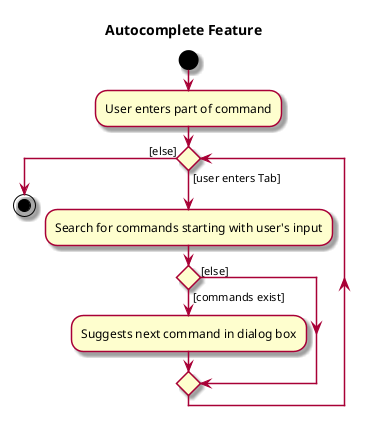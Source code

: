 @startuml

skin rose

title Autocomplete Feature


start

:User enters part of command;

while () is ([user enters Tab])
  :Search for commands starting with user's input;
  if () then ([commands exist])
  :Suggests next command in dialog box;
  else ([else])
  endif
endwhile ([else])

stop

@enduml
